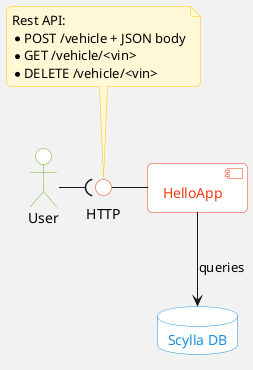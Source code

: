 @startuml Class diagram

actor User
interface HTTP

component HelloApp
database Scylla as "Scylla DB"

User --right--( HTTP
HTTP --right-- HelloApp
HelloApp -down-> Scylla : queries

note top of HTTP
	Rest API:
	* POST /vehicle + JSON body
	* GET /vehicle/<vin>
	* DELETE /vehicle/<vin>
end note


' Appearance

!$userColor = "#71b32b"
!$appColor = "#ec3c13"
!$dbColor = "#1b91db"

Skinparam shadowing false

skinparam {
	BackgroundColor #f2f2f2
	RoundCorner 10
	ArrowColor #787878
}

skinparam component {
	BackgroundColor #ffffff
	FontSize 14

	FontColor $appColor
	BorderColor $appColor
}

skinparam database {
	BackgroundColor #ffffff
	FontSize 14

	FontColor $dbColor
	BorderColor $dbColor
}

skinparam actor {
	BorderColor $userColor
	BackgroundColor #ffffff
}

skinparam interface {
	BorderColor $appColor
	BackgroundColor #ffffff
}

skinparam note {
	BackgroundColor #fff8d6
	BorderColor #ffc707
}

@enduml